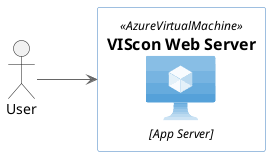 @startuml
!include <azure/AzureCommon>
!include <azure/Compute/AzureVirtualMachine>

left to right direction

actor User as user
AzureVirtualMachine(visconVM, "VIScon Web Server", "App Server")

user --> visconVM
@enduml